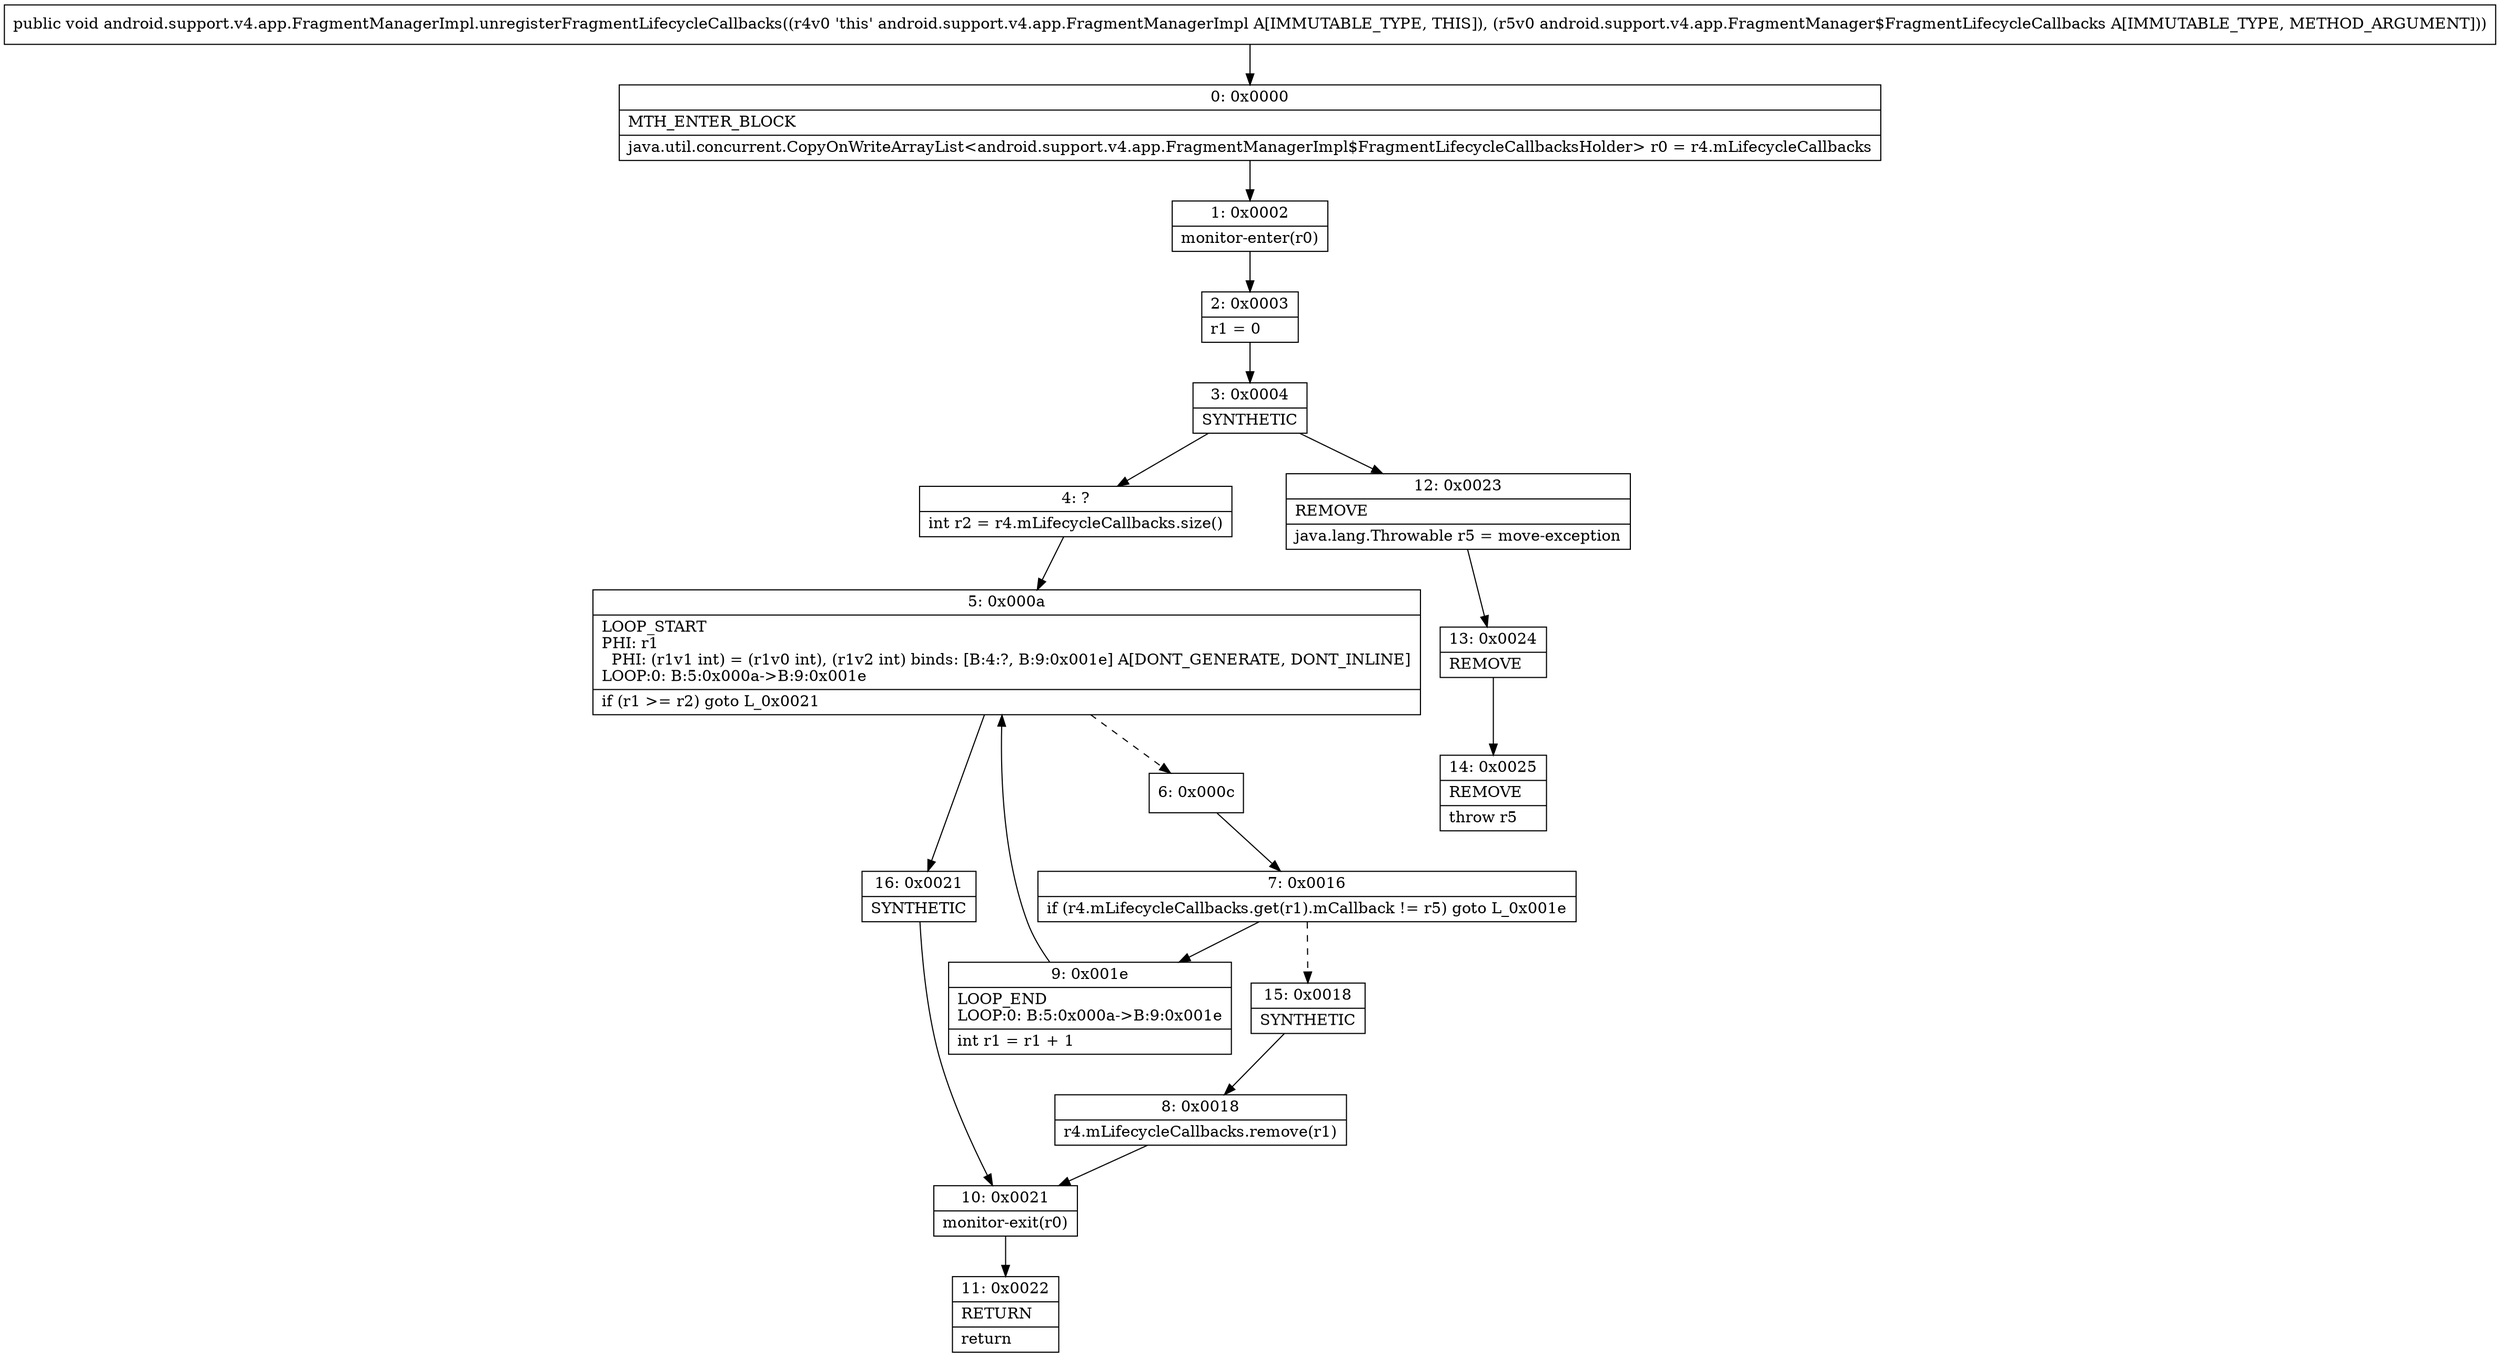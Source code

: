 digraph "CFG forandroid.support.v4.app.FragmentManagerImpl.unregisterFragmentLifecycleCallbacks(Landroid\/support\/v4\/app\/FragmentManager$FragmentLifecycleCallbacks;)V" {
Node_0 [shape=record,label="{0\:\ 0x0000|MTH_ENTER_BLOCK\l|java.util.concurrent.CopyOnWriteArrayList\<android.support.v4.app.FragmentManagerImpl$FragmentLifecycleCallbacksHolder\> r0 = r4.mLifecycleCallbacks\l}"];
Node_1 [shape=record,label="{1\:\ 0x0002|monitor\-enter(r0)\l}"];
Node_2 [shape=record,label="{2\:\ 0x0003|r1 = 0\l}"];
Node_3 [shape=record,label="{3\:\ 0x0004|SYNTHETIC\l}"];
Node_4 [shape=record,label="{4\:\ ?|int r2 = r4.mLifecycleCallbacks.size()\l}"];
Node_5 [shape=record,label="{5\:\ 0x000a|LOOP_START\lPHI: r1 \l  PHI: (r1v1 int) = (r1v0 int), (r1v2 int) binds: [B:4:?, B:9:0x001e] A[DONT_GENERATE, DONT_INLINE]\lLOOP:0: B:5:0x000a\-\>B:9:0x001e\l|if (r1 \>= r2) goto L_0x0021\l}"];
Node_6 [shape=record,label="{6\:\ 0x000c}"];
Node_7 [shape=record,label="{7\:\ 0x0016|if (r4.mLifecycleCallbacks.get(r1).mCallback != r5) goto L_0x001e\l}"];
Node_8 [shape=record,label="{8\:\ 0x0018|r4.mLifecycleCallbacks.remove(r1)\l}"];
Node_9 [shape=record,label="{9\:\ 0x001e|LOOP_END\lLOOP:0: B:5:0x000a\-\>B:9:0x001e\l|int r1 = r1 + 1\l}"];
Node_10 [shape=record,label="{10\:\ 0x0021|monitor\-exit(r0)\l}"];
Node_11 [shape=record,label="{11\:\ 0x0022|RETURN\l|return\l}"];
Node_12 [shape=record,label="{12\:\ 0x0023|REMOVE\l|java.lang.Throwable r5 = move\-exception\l}"];
Node_13 [shape=record,label="{13\:\ 0x0024|REMOVE\l}"];
Node_14 [shape=record,label="{14\:\ 0x0025|REMOVE\l|throw r5\l}"];
Node_15 [shape=record,label="{15\:\ 0x0018|SYNTHETIC\l}"];
Node_16 [shape=record,label="{16\:\ 0x0021|SYNTHETIC\l}"];
MethodNode[shape=record,label="{public void android.support.v4.app.FragmentManagerImpl.unregisterFragmentLifecycleCallbacks((r4v0 'this' android.support.v4.app.FragmentManagerImpl A[IMMUTABLE_TYPE, THIS]), (r5v0 android.support.v4.app.FragmentManager$FragmentLifecycleCallbacks A[IMMUTABLE_TYPE, METHOD_ARGUMENT])) }"];
MethodNode -> Node_0;
Node_0 -> Node_1;
Node_1 -> Node_2;
Node_2 -> Node_3;
Node_3 -> Node_4;
Node_3 -> Node_12;
Node_4 -> Node_5;
Node_5 -> Node_6[style=dashed];
Node_5 -> Node_16;
Node_6 -> Node_7;
Node_7 -> Node_9;
Node_7 -> Node_15[style=dashed];
Node_8 -> Node_10;
Node_9 -> Node_5;
Node_10 -> Node_11;
Node_12 -> Node_13;
Node_13 -> Node_14;
Node_15 -> Node_8;
Node_16 -> Node_10;
}

